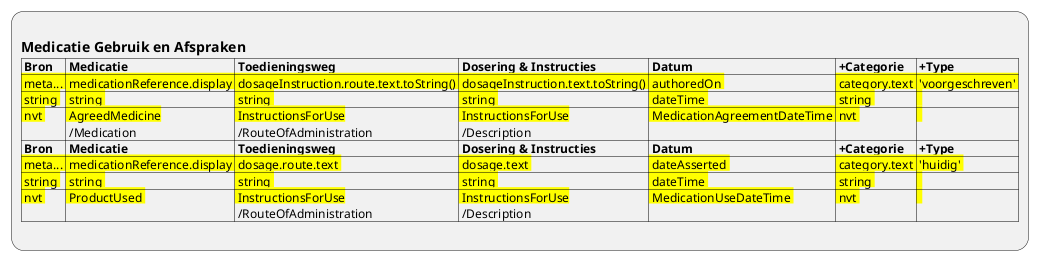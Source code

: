 @startuml ViewDefinition-Medicatiegegevens
:
== Medicatie Gebruik en Afspraken
|= Bron |= Medicatie |= Toedieningsweg |= Dosering & Instructies |= Datum |= +Categorie |= +Type |
|<back:yellow> meta... |<back:yellow> medicationReference.display |<back:yellow> dosageInstruction.route.text.toString() |<back:yellow> dosageInstruction.text.toString() |<back:yellow> authoredOn |<back:yellow> category.text |<back:yellow> 'voorgeschreven' |
|<back:yellow> string |<back:yellow> string |<back:yellow> string |<back:yellow> string |<back:yellow> dateTime |<back:yellow> string |<back:yellow>  |
|<back:yellow> nvt |<back:yellow> AgreedMedicine\n /Medication |<back:yellow> InstructionsForUse\n /RouteOfAdministration |<back:yellow> InstructionsForUse\n /Description |<back:yellow> MedicationAgreementDateTime |<back:yellow> nvt |<back:yellow>  |
|= Bron |= Medicatie |= Toedieningsweg |= Dosering & Instructies |= Datum |= +Categorie |= +Type |
|<back:yellow> meta... |<back:yellow> medicationReference.display |<back:yellow> dosage.route.text |<back:yellow> dosage.text |<back:yellow> dateAsserted |<back:yellow> category.text |<back:yellow> 'huidig' |
|<back:yellow> string |<back:yellow> string |<back:yellow> string |<back:yellow> string |<back:yellow> dateTime |<back:yellow> string |<back:yellow>  |
|<back:yellow> nvt |<back:yellow> ProductUsed |<back:yellow> InstructionsForUse\n /RouteOfAdministration |<back:yellow> InstructionsForUse\n /Description |<back:yellow> MedicationUseDateTime |<back:yellow> nvt |<back:yellow>  |
;
@enduml